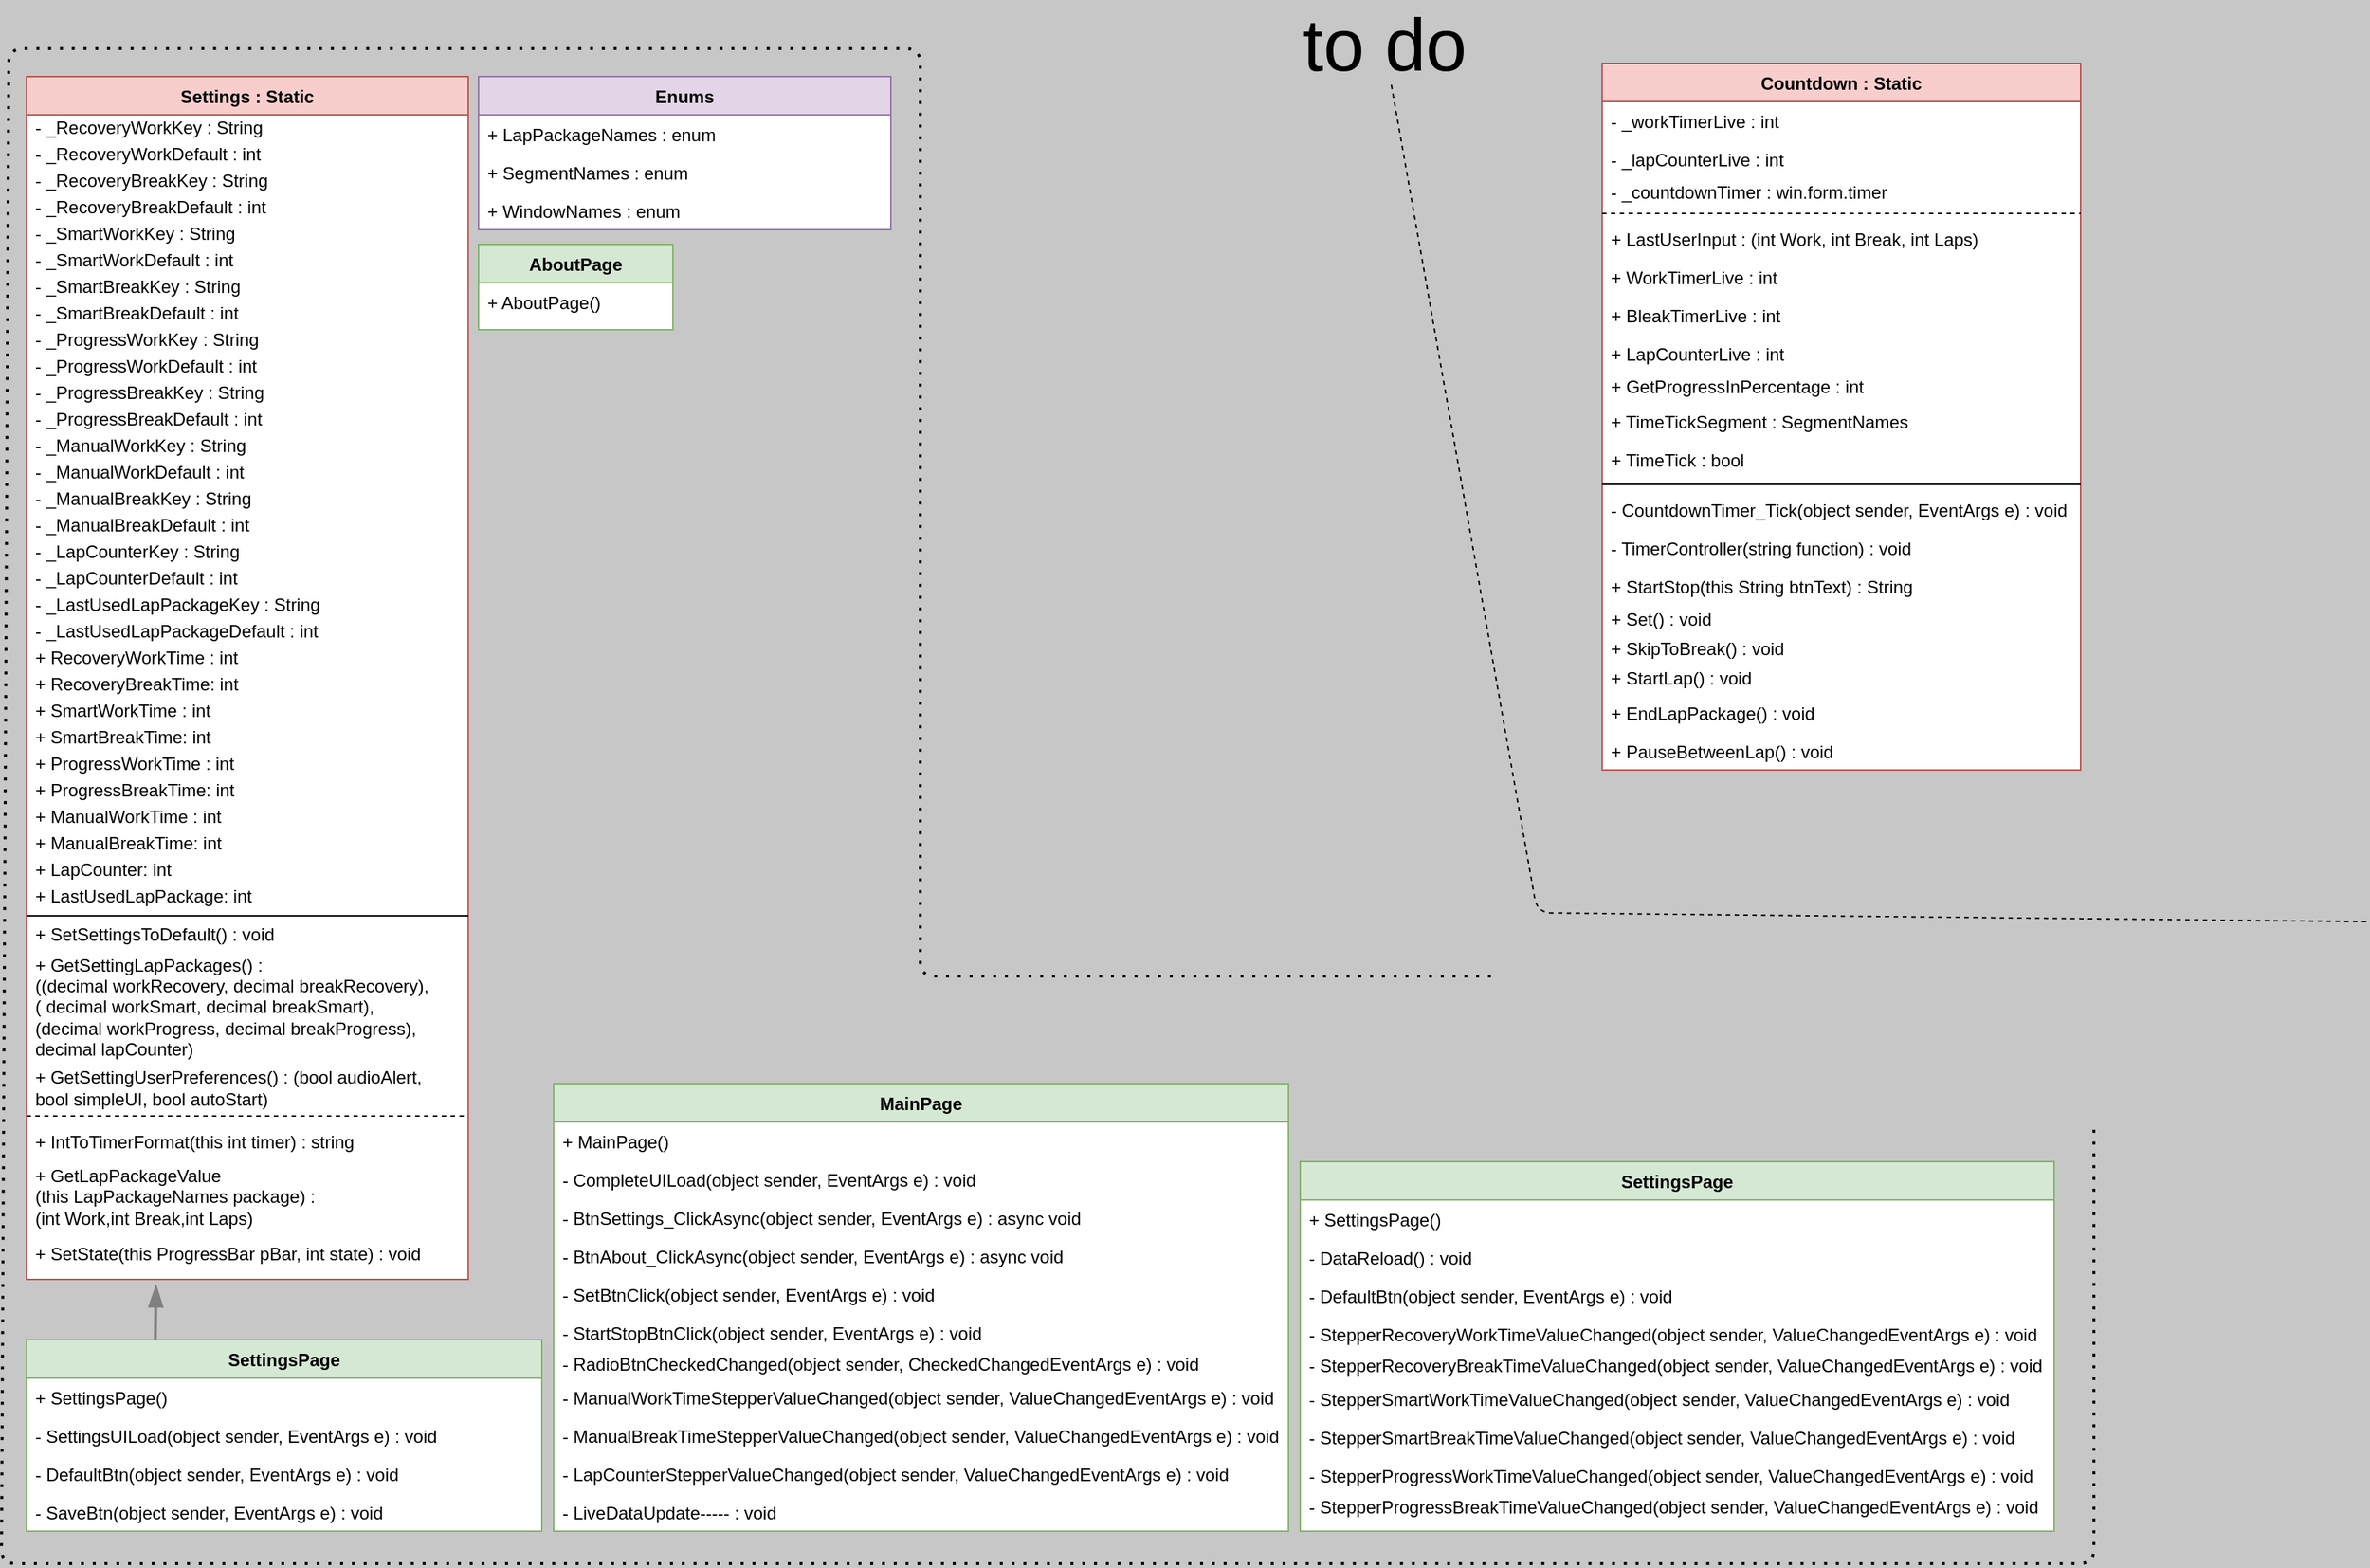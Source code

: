 <mxfile version="13.7.9" type="device"><diagram id="C5RBs43oDa-KdzZeNtuy" name="Page-1"><mxGraphModel dx="2031" dy="1189" grid="0" gridSize="10" guides="1" tooltips="1" connect="1" arrows="1" fold="1" page="1" pageScale="1" pageWidth="827" pageHeight="1169" background="#C7C7C7" math="0" shadow="0"><root><mxCell id="WIyWlLk6GJQsqaUBKTNV-0"/><mxCell id="WIyWlLk6GJQsqaUBKTNV-1" parent="WIyWlLk6GJQsqaUBKTNV-0"/><mxCell id="1Fa3BjGGjeZsi8jNejVQ-2" style="edgeStyle=none;rounded=1;orthogonalLoop=1;jettySize=auto;html=1;startArrow=blockThin;startFill=1;startSize=10;endArrow=none;endFill=0;entryX=0.25;entryY=0;entryDx=0;entryDy=0;strokeWidth=2;strokeColor=#808080;" parent="WIyWlLk6GJQsqaUBKTNV-1" target="TDlSjooiPWBQgM4AQJE7-4" edge="1"><mxGeometry relative="1" as="geometry"><mxPoint x="766" y="720" as="targetPoint"/><mxPoint x="122" y="881" as="sourcePoint"/><Array as="points"/></mxGeometry></mxCell><mxCell id="frjVxyY8k7iD953zZioV-0" value="" style="endArrow=none;dashed=1;html=1;dashPattern=1 3;strokeWidth=2;" parent="WIyWlLk6GJQsqaUBKTNV-1" edge="1"><mxGeometry width="50" height="50" relative="1" as="geometry"><mxPoint x="889" y="1070" as="sourcePoint"/><mxPoint x="894" y="1070" as="targetPoint"/><Array as="points"><mxPoint x="17" y="1070"/><mxPoint x="22" y="41"/><mxPoint x="641" y="41"/><mxPoint x="641" y="671"/><mxPoint x="1438" y="671"/><mxPoint x="1438" y="1070"/></Array></mxGeometry></mxCell><mxCell id="vd6RyBKA4b9eipw-zxAA-6" value="Enums" style="swimlane;fontStyle=1;align=center;verticalAlign=top;childLayout=stackLayout;horizontal=1;startSize=26;horizontalStack=0;resizeParent=1;resizeParentMax=0;resizeLast=0;collapsible=1;marginBottom=0;fillColor=#e1d5e7;strokeColor=#9673a6;swimlaneFillColor=#ffffff;" parent="WIyWlLk6GJQsqaUBKTNV-1" vertex="1"><mxGeometry x="341" y="60" width="280" height="104" as="geometry"/></mxCell><mxCell id="vd6RyBKA4b9eipw-zxAA-9" value="+ LapPackageNames : enum" style="text;strokeColor=none;fillColor=none;align=left;verticalAlign=top;spacingLeft=4;spacingRight=4;overflow=hidden;rotatable=0;points=[[0,0.5],[1,0.5]];portConstraint=eastwest;" parent="vd6RyBKA4b9eipw-zxAA-6" vertex="1"><mxGeometry y="26" width="280" height="26" as="geometry"/></mxCell><mxCell id="UNbunQpLfPteWl7xSB4U-0" value="+ SegmentNames : enum" style="text;strokeColor=none;fillColor=none;align=left;verticalAlign=top;spacingLeft=4;spacingRight=4;overflow=hidden;rotatable=0;points=[[0,0.5],[1,0.5]];portConstraint=eastwest;" parent="vd6RyBKA4b9eipw-zxAA-6" vertex="1"><mxGeometry y="52" width="280" height="26" as="geometry"/></mxCell><mxCell id="UNbunQpLfPteWl7xSB4U-1" value="+ WindowNames : enum" style="text;strokeColor=none;fillColor=none;align=left;verticalAlign=top;spacingLeft=4;spacingRight=4;overflow=hidden;rotatable=0;points=[[0,0.5],[1,0.5]];portConstraint=eastwest;" parent="vd6RyBKA4b9eipw-zxAA-6" vertex="1"><mxGeometry y="78" width="280" height="26" as="geometry"/></mxCell><mxCell id="vd6RyBKA4b9eipw-zxAA-0" value="Settings : Static" style="swimlane;fontStyle=1;align=center;verticalAlign=top;childLayout=stackLayout;horizontal=1;startSize=26;horizontalStack=0;resizeParent=1;resizeLast=0;collapsible=1;marginBottom=0;rounded=0;shadow=0;strokeWidth=1;fillColor=#f8cecc;strokeColor=#b85450;swimlaneFillColor=#ffffff;" parent="WIyWlLk6GJQsqaUBKTNV-1" vertex="1"><mxGeometry x="34" y="60" width="300" height="817" as="geometry"><mxRectangle x="340" y="380" width="170" height="26" as="alternateBounds"/></mxGeometry></mxCell><mxCell id="h8X6OyZKo7xQsBw2ePoi-1" value="- _RecoveryWorkKey : String" style="text;html=1;align=left;verticalAlign=middle;resizable=0;points=[];autosize=1;spacingLeft=4;" parent="vd6RyBKA4b9eipw-zxAA-0" vertex="1"><mxGeometry y="26" width="300" height="18" as="geometry"/></mxCell><mxCell id="h8X6OyZKo7xQsBw2ePoi-2" value="- _RecoveryWorkDefault : int" style="text;html=1;align=left;verticalAlign=middle;resizable=0;points=[];autosize=1;spacingLeft=4;" parent="vd6RyBKA4b9eipw-zxAA-0" vertex="1"><mxGeometry y="44" width="300" height="18" as="geometry"/></mxCell><mxCell id="h8X6OyZKo7xQsBw2ePoi-4" value="- _RecoveryBreakKey : String" style="text;html=1;align=left;verticalAlign=middle;resizable=0;points=[];autosize=1;spacingLeft=4;" parent="vd6RyBKA4b9eipw-zxAA-0" vertex="1"><mxGeometry y="62" width="300" height="18" as="geometry"/></mxCell><mxCell id="h8X6OyZKo7xQsBw2ePoi-3" value="- _RecoveryBreakDefault : int" style="text;html=1;align=left;verticalAlign=middle;resizable=0;points=[];autosize=1;spacingLeft=4;" parent="vd6RyBKA4b9eipw-zxAA-0" vertex="1"><mxGeometry y="80" width="300" height="18" as="geometry"/></mxCell><mxCell id="h8X6OyZKo7xQsBw2ePoi-8" value="- _SmartWorkKey : String" style="text;html=1;align=left;verticalAlign=middle;resizable=0;points=[];autosize=1;spacingLeft=4;" parent="vd6RyBKA4b9eipw-zxAA-0" vertex="1"><mxGeometry y="98" width="300" height="18" as="geometry"/></mxCell><mxCell id="h8X6OyZKo7xQsBw2ePoi-6" value="- _SmartWorkDefault : int" style="text;html=1;align=left;verticalAlign=middle;resizable=0;points=[];autosize=1;spacingLeft=4;" parent="vd6RyBKA4b9eipw-zxAA-0" vertex="1"><mxGeometry y="116" width="300" height="18" as="geometry"/></mxCell><mxCell id="h8X6OyZKo7xQsBw2ePoi-7" value="- _SmartBreakKey : String" style="text;html=1;align=left;verticalAlign=middle;resizable=0;points=[];autosize=1;spacingLeft=4;" parent="vd6RyBKA4b9eipw-zxAA-0" vertex="1"><mxGeometry y="134" width="300" height="18" as="geometry"/></mxCell><mxCell id="h8X6OyZKo7xQsBw2ePoi-5" value="- _SmartBreakDefault : int" style="text;html=1;align=left;verticalAlign=middle;resizable=0;points=[];autosize=1;spacingLeft=4;" parent="vd6RyBKA4b9eipw-zxAA-0" vertex="1"><mxGeometry y="152" width="300" height="18" as="geometry"/></mxCell><mxCell id="h8X6OyZKo7xQsBw2ePoi-9" value="- _ProgressWorkKey : String" style="text;html=1;align=left;verticalAlign=middle;resizable=0;points=[];autosize=1;spacingLeft=4;" parent="vd6RyBKA4b9eipw-zxAA-0" vertex="1"><mxGeometry y="170" width="300" height="18" as="geometry"/></mxCell><mxCell id="h8X6OyZKo7xQsBw2ePoi-10" value="- _ProgressWorkDefault : int" style="text;html=1;align=left;verticalAlign=middle;resizable=0;points=[];autosize=1;spacingLeft=4;" parent="vd6RyBKA4b9eipw-zxAA-0" vertex="1"><mxGeometry y="188" width="300" height="18" as="geometry"/></mxCell><mxCell id="h8X6OyZKo7xQsBw2ePoi-11" value="- _ProgressBreakKey : String" style="text;html=1;align=left;verticalAlign=middle;resizable=0;points=[];autosize=1;spacingLeft=4;" parent="vd6RyBKA4b9eipw-zxAA-0" vertex="1"><mxGeometry y="206" width="300" height="18" as="geometry"/></mxCell><mxCell id="h8X6OyZKo7xQsBw2ePoi-12" value="- _ProgressBreakDefault : int" style="text;html=1;align=left;verticalAlign=middle;resizable=0;points=[];autosize=1;spacingLeft=4;" parent="vd6RyBKA4b9eipw-zxAA-0" vertex="1"><mxGeometry y="224" width="300" height="18" as="geometry"/></mxCell><mxCell id="h8X6OyZKo7xQsBw2ePoi-13" value="- _ManualWorkKey : String" style="text;html=1;align=left;verticalAlign=middle;resizable=0;points=[];autosize=1;spacingLeft=4;" parent="vd6RyBKA4b9eipw-zxAA-0" vertex="1"><mxGeometry y="242" width="300" height="18" as="geometry"/></mxCell><mxCell id="h8X6OyZKo7xQsBw2ePoi-14" value="- _ManualWorkDefault : int" style="text;html=1;align=left;verticalAlign=middle;resizable=0;points=[];autosize=1;spacingLeft=4;" parent="vd6RyBKA4b9eipw-zxAA-0" vertex="1"><mxGeometry y="260" width="300" height="18" as="geometry"/></mxCell><mxCell id="h8X6OyZKo7xQsBw2ePoi-15" value="- _ManualBreakKey : String" style="text;html=1;align=left;verticalAlign=middle;resizable=0;points=[];autosize=1;spacingLeft=4;" parent="vd6RyBKA4b9eipw-zxAA-0" vertex="1"><mxGeometry y="278" width="300" height="18" as="geometry"/></mxCell><mxCell id="h8X6OyZKo7xQsBw2ePoi-16" value="- _ManualBreakDefault : int" style="text;html=1;align=left;verticalAlign=middle;resizable=0;points=[];autosize=1;spacingLeft=4;" parent="vd6RyBKA4b9eipw-zxAA-0" vertex="1"><mxGeometry y="296" width="300" height="18" as="geometry"/></mxCell><mxCell id="h8X6OyZKo7xQsBw2ePoi-22" value="- _LapCounterKey : String" style="text;html=1;align=left;verticalAlign=middle;resizable=0;points=[];autosize=1;spacingLeft=4;" parent="vd6RyBKA4b9eipw-zxAA-0" vertex="1"><mxGeometry y="314" width="300" height="18" as="geometry"/></mxCell><mxCell id="h8X6OyZKo7xQsBw2ePoi-21" value="- _LapCounterDefault : int" style="text;html=1;align=left;verticalAlign=middle;resizable=0;points=[];autosize=1;spacingLeft=4;" parent="vd6RyBKA4b9eipw-zxAA-0" vertex="1"><mxGeometry y="332" width="300" height="18" as="geometry"/></mxCell><mxCell id="h8X6OyZKo7xQsBw2ePoi-23" value="- _LastUsedLapPackageKey : String" style="text;html=1;align=left;verticalAlign=middle;resizable=0;points=[];autosize=1;spacingLeft=4;" parent="vd6RyBKA4b9eipw-zxAA-0" vertex="1"><mxGeometry y="350" width="300" height="18" as="geometry"/></mxCell><mxCell id="h8X6OyZKo7xQsBw2ePoi-24" value="- _LastUsedLapPackageDefault : int" style="text;html=1;align=left;verticalAlign=middle;resizable=0;points=[];autosize=1;spacingLeft=4;" parent="vd6RyBKA4b9eipw-zxAA-0" vertex="1"><mxGeometry y="368" width="300" height="18" as="geometry"/></mxCell><mxCell id="h8X6OyZKo7xQsBw2ePoi-26" value="+&amp;nbsp;RecoveryWorkTime : int" style="text;html=1;align=left;verticalAlign=middle;resizable=0;points=[];autosize=1;spacingLeft=4;" parent="vd6RyBKA4b9eipw-zxAA-0" vertex="1"><mxGeometry y="386" width="300" height="18" as="geometry"/></mxCell><mxCell id="h8X6OyZKo7xQsBw2ePoi-27" value="+&amp;nbsp;RecoveryBreakTime: int" style="text;html=1;align=left;verticalAlign=middle;resizable=0;points=[];autosize=1;spacingLeft=4;" parent="vd6RyBKA4b9eipw-zxAA-0" vertex="1"><mxGeometry y="404" width="300" height="18" as="geometry"/></mxCell><mxCell id="h8X6OyZKo7xQsBw2ePoi-30" value="+&amp;nbsp;SmartWorkTime : int" style="text;html=1;align=left;verticalAlign=middle;resizable=0;points=[];autosize=1;spacingLeft=4;" parent="vd6RyBKA4b9eipw-zxAA-0" vertex="1"><mxGeometry y="422" width="300" height="18" as="geometry"/></mxCell><mxCell id="h8X6OyZKo7xQsBw2ePoi-31" value="+&amp;nbsp;SmartBreakTime: int" style="text;html=1;align=left;verticalAlign=middle;resizable=0;points=[];autosize=1;spacingLeft=4;" parent="vd6RyBKA4b9eipw-zxAA-0" vertex="1"><mxGeometry y="440" width="300" height="18" as="geometry"/></mxCell><mxCell id="h8X6OyZKo7xQsBw2ePoi-32" value="+&amp;nbsp;ProgressWorkTime : int" style="text;html=1;align=left;verticalAlign=middle;resizable=0;points=[];autosize=1;spacingLeft=4;" parent="vd6RyBKA4b9eipw-zxAA-0" vertex="1"><mxGeometry y="458" width="300" height="18" as="geometry"/></mxCell><mxCell id="h8X6OyZKo7xQsBw2ePoi-33" value="+&amp;nbsp;ProgressBreakTime: int" style="text;html=1;align=left;verticalAlign=middle;resizable=0;points=[];autosize=1;spacingLeft=4;" parent="vd6RyBKA4b9eipw-zxAA-0" vertex="1"><mxGeometry y="476" width="300" height="18" as="geometry"/></mxCell><mxCell id="h8X6OyZKo7xQsBw2ePoi-36" value="+&amp;nbsp;ManualWorkTime : int" style="text;html=1;align=left;verticalAlign=middle;resizable=0;points=[];autosize=1;spacingLeft=4;" parent="vd6RyBKA4b9eipw-zxAA-0" vertex="1"><mxGeometry y="494" width="300" height="18" as="geometry"/></mxCell><mxCell id="h8X6OyZKo7xQsBw2ePoi-37" value="+&amp;nbsp;ManualBreakTime: int" style="text;html=1;align=left;verticalAlign=middle;resizable=0;points=[];autosize=1;spacingLeft=4;" parent="vd6RyBKA4b9eipw-zxAA-0" vertex="1"><mxGeometry y="512" width="300" height="18" as="geometry"/></mxCell><mxCell id="h8X6OyZKo7xQsBw2ePoi-38" value="+&amp;nbsp;LapCounter: int" style="text;html=1;align=left;verticalAlign=middle;resizable=0;points=[];autosize=1;spacingLeft=4;" parent="vd6RyBKA4b9eipw-zxAA-0" vertex="1"><mxGeometry y="530" width="300" height="18" as="geometry"/></mxCell><mxCell id="h8X6OyZKo7xQsBw2ePoi-39" value="+&amp;nbsp;LastUsedLapPackage: int" style="text;html=1;align=left;verticalAlign=middle;resizable=0;points=[];autosize=1;spacingLeft=4;" parent="vd6RyBKA4b9eipw-zxAA-0" vertex="1"><mxGeometry y="548" width="300" height="18" as="geometry"/></mxCell><mxCell id="h8X6OyZKo7xQsBw2ePoi-25" value="" style="line;strokeWidth=1;fillColor=none;align=left;verticalAlign=middle;spacingTop=-1;spacingLeft=3;spacingRight=3;rotatable=0;labelPosition=right;points=[];portConstraint=eastwest;" parent="vd6RyBKA4b9eipw-zxAA-0" vertex="1"><mxGeometry y="566" width="300" height="8" as="geometry"/></mxCell><mxCell id="vd6RyBKA4b9eipw-zxAA-4" value="+ SetSettingsToDefault() : void" style="text;html=1;align=left;verticalAlign=middle;resizable=0;points=[];autosize=1;spacingLeft=4;" parent="vd6RyBKA4b9eipw-zxAA-0" vertex="1"><mxGeometry y="574" width="300" height="18" as="geometry"/></mxCell><mxCell id="VKcZ2sNkpT7c6eWGwOus-0" value="+ GetSettingLapPackages() : &lt;br&gt;((decimal workRecovery, decimal breakRecovery),&amp;nbsp;&lt;br&gt;( decimal workSmart, decimal breakSmart),&amp;nbsp;&lt;br&gt;(decimal workProgress, decimal breakProgress),&amp;nbsp;&lt;br&gt;decimal lapCounter)" style="text;html=1;align=left;verticalAlign=middle;resizable=0;points=[];autosize=1;spacingLeft=4;" parent="vd6RyBKA4b9eipw-zxAA-0" vertex="1"><mxGeometry y="592" width="300" height="80" as="geometry"/></mxCell><mxCell id="VKcZ2sNkpT7c6eWGwOus-2" value="+ GetSettingUserPreferences() : (bool audioAlert, &lt;br&gt;bool simpleUI, bool autoStart)" style="text;html=1;align=left;verticalAlign=middle;resizable=0;points=[];autosize=1;spacingLeft=4;" parent="vd6RyBKA4b9eipw-zxAA-0" vertex="1"><mxGeometry y="672" width="300" height="30" as="geometry"/></mxCell><mxCell id="VKcZ2sNkpT7c6eWGwOus-3" value="" style="line;strokeWidth=1;fillColor=none;align=left;verticalAlign=middle;spacingTop=-1;spacingLeft=3;spacingRight=3;rotatable=0;labelPosition=right;points=[];portConstraint=eastwest;dashed=1;" parent="vd6RyBKA4b9eipw-zxAA-0" vertex="1"><mxGeometry y="702" width="300" height="8" as="geometry"/></mxCell><mxCell id="6ymHEJ4iD-8mJViH8neo-0" value="+ IntToTimerFormat(this int timer) : string" style="text;strokeColor=none;fillColor=none;align=left;verticalAlign=top;spacingLeft=4;spacingRight=4;overflow=hidden;rotatable=0;points=[[0,0.5],[1,0.5]];portConstraint=eastwest;" parent="vd6RyBKA4b9eipw-zxAA-0" vertex="1"><mxGeometry y="710" width="300" height="26" as="geometry"/></mxCell><mxCell id="vd6RyBKA4b9eipw-zxAA-5" value="+ GetLapPackageValue&lt;br&gt;(this LapPackageNames package) :&amp;nbsp;&lt;br&gt;(int Work,int Break,int Laps)" style="text;html=1;align=left;verticalAlign=middle;resizable=0;points=[];autosize=1;spacingLeft=4;" parent="vd6RyBKA4b9eipw-zxAA-0" vertex="1"><mxGeometry y="736" width="300" height="50" as="geometry"/></mxCell><mxCell id="9JZCh9WsrCJFamKK_w5d-4" value="+ SetState(this ProgressBar pBar, int state) : void" style="text;strokeColor=none;fillColor=none;align=left;verticalAlign=top;spacingLeft=4;spacingRight=4;overflow=hidden;rotatable=0;points=[[0,0.5],[1,0.5]];portConstraint=eastwest;" parent="vd6RyBKA4b9eipw-zxAA-0" vertex="1"><mxGeometry y="786" width="300" height="26" as="geometry"/></mxCell><mxCell id="TDlSjooiPWBQgM4AQJE7-4" value="SettingsPage" style="swimlane;fontStyle=1;align=center;verticalAlign=top;childLayout=stackLayout;horizontal=1;startSize=26;horizontalStack=0;resizeParent=1;resizeParentMax=0;resizeLast=0;collapsible=1;marginBottom=0;fillColor=#d5e8d4;strokeColor=#82b366;swimlaneFillColor=#ffffff;" parent="WIyWlLk6GJQsqaUBKTNV-1" vertex="1"><mxGeometry x="34" y="918" width="350" height="130" as="geometry"/></mxCell><mxCell id="nhXjIuXYmtEIptKRvakF-13" value="+ SettingsPage()" style="text;strokeColor=none;fillColor=none;align=left;verticalAlign=top;spacingLeft=4;spacingRight=4;overflow=hidden;rotatable=0;points=[[0,0.5],[1,0.5]];portConstraint=eastwest;" parent="TDlSjooiPWBQgM4AQJE7-4" vertex="1"><mxGeometry y="26" width="350" height="26" as="geometry"/></mxCell><mxCell id="nhXjIuXYmtEIptKRvakF-12" value="- SettingsUILoad(object sender, EventArgs e) : void" style="text;strokeColor=none;fillColor=none;align=left;verticalAlign=top;spacingLeft=4;spacingRight=4;overflow=hidden;rotatable=0;points=[[0,0.5],[1,0.5]];portConstraint=eastwest;" parent="TDlSjooiPWBQgM4AQJE7-4" vertex="1"><mxGeometry y="52" width="350" height="26" as="geometry"/></mxCell><mxCell id="TDlSjooiPWBQgM4AQJE7-7" value="- DefaultBtn(object sender, EventArgs e) : void" style="text;strokeColor=none;fillColor=none;align=left;verticalAlign=top;spacingLeft=4;spacingRight=4;overflow=hidden;rotatable=0;points=[[0,0.5],[1,0.5]];portConstraint=eastwest;" parent="TDlSjooiPWBQgM4AQJE7-4" vertex="1"><mxGeometry y="78" width="350" height="26" as="geometry"/></mxCell><mxCell id="TDlSjooiPWBQgM4AQJE7-8" value="- SaveBtn(object sender, EventArgs e) : void" style="text;strokeColor=none;fillColor=none;align=left;verticalAlign=top;spacingLeft=4;spacingRight=4;overflow=hidden;rotatable=0;points=[[0,0.5],[1,0.5]];portConstraint=eastwest;" parent="TDlSjooiPWBQgM4AQJE7-4" vertex="1"><mxGeometry y="104" width="350" height="26" as="geometry"/></mxCell><mxCell id="RWEnYsdBZZJ7qmTsKeK1-28" value="AboutPage" style="swimlane;fontStyle=1;align=center;verticalAlign=top;childLayout=stackLayout;horizontal=1;startSize=26;horizontalStack=0;resizeParent=1;resizeLast=0;collapsible=1;marginBottom=0;rounded=0;shadow=0;strokeWidth=1;fillColor=#d5e8d4;strokeColor=#82b366;swimlaneFillColor=#ffffff;" vertex="1" parent="WIyWlLk6GJQsqaUBKTNV-1"><mxGeometry x="341" y="174" width="132" height="58" as="geometry"><mxRectangle x="130" y="380" width="160" height="26" as="alternateBounds"/></mxGeometry></mxCell><mxCell id="RWEnYsdBZZJ7qmTsKeK1-29" value="+ AboutPage()" style="text;strokeColor=none;fillColor=none;align=left;verticalAlign=top;spacingLeft=4;spacingRight=4;overflow=hidden;rotatable=0;points=[[0,0.5],[1,0.5]];portConstraint=eastwest;fontStyle=0" vertex="1" parent="RWEnYsdBZZJ7qmTsKeK1-28"><mxGeometry y="26" width="132" height="26" as="geometry"/></mxCell><mxCell id="RWEnYsdBZZJ7qmTsKeK1-0" value="MainPage" style="swimlane;fontStyle=1;align=center;verticalAlign=top;childLayout=stackLayout;horizontal=1;startSize=26;horizontalStack=0;resizeParent=1;resizeLast=0;collapsible=1;marginBottom=0;rounded=0;shadow=0;strokeWidth=1;fillColor=#d5e8d4;strokeColor=#82b366;swimlaneFillColor=#ffffff;" vertex="1" parent="WIyWlLk6GJQsqaUBKTNV-1"><mxGeometry x="392" y="744" width="499" height="304" as="geometry"><mxRectangle x="130" y="380" width="160" height="26" as="alternateBounds"/></mxGeometry></mxCell><mxCell id="RWEnYsdBZZJ7qmTsKeK1-3" value="+ MainPage()" style="text;strokeColor=none;fillColor=none;align=left;verticalAlign=top;spacingLeft=4;spacingRight=4;overflow=hidden;rotatable=0;points=[[0,0.5],[1,0.5]];portConstraint=eastwest;fontStyle=0" vertex="1" parent="RWEnYsdBZZJ7qmTsKeK1-0"><mxGeometry y="26" width="499" height="26" as="geometry"/></mxCell><mxCell id="RWEnYsdBZZJ7qmTsKeK1-4" value="- CompleteUILoad(object sender, EventArgs e) : void" style="text;strokeColor=none;fillColor=none;align=left;verticalAlign=top;spacingLeft=4;spacingRight=4;overflow=hidden;rotatable=0;points=[[0,0.5],[1,0.5]];portConstraint=eastwest;fontStyle=0" vertex="1" parent="RWEnYsdBZZJ7qmTsKeK1-0"><mxGeometry y="52" width="499" height="26" as="geometry"/></mxCell><mxCell id="RWEnYsdBZZJ7qmTsKeK1-38" value="- BtnSettings_ClickAsync(object sender, EventArgs e) : async void" style="text;strokeColor=none;fillColor=none;align=left;verticalAlign=top;spacingLeft=4;spacingRight=4;overflow=hidden;rotatable=0;points=[[0,0.5],[1,0.5]];portConstraint=eastwest;" vertex="1" parent="RWEnYsdBZZJ7qmTsKeK1-0"><mxGeometry y="78" width="499" height="26" as="geometry"/></mxCell><mxCell id="RWEnYsdBZZJ7qmTsKeK1-40" value="- BtnAbout_ClickAsync(object sender, EventArgs e) : async void" style="text;strokeColor=none;fillColor=none;align=left;verticalAlign=top;spacingLeft=4;spacingRight=4;overflow=hidden;rotatable=0;points=[[0,0.5],[1,0.5]];portConstraint=eastwest;" vertex="1" parent="RWEnYsdBZZJ7qmTsKeK1-0"><mxGeometry y="104" width="499" height="26" as="geometry"/></mxCell><mxCell id="RWEnYsdBZZJ7qmTsKeK1-5" value="- SetBtnClick(object sender, EventArgs e) : void" style="text;strokeColor=none;fillColor=none;align=left;verticalAlign=top;spacingLeft=4;spacingRight=4;overflow=hidden;rotatable=0;points=[[0,0.5],[1,0.5]];portConstraint=eastwest;" vertex="1" parent="RWEnYsdBZZJ7qmTsKeK1-0"><mxGeometry y="130" width="499" height="26" as="geometry"/></mxCell><mxCell id="RWEnYsdBZZJ7qmTsKeK1-6" value="- StartStopBtnClick(object sender, EventArgs e) : void" style="text;strokeColor=none;fillColor=none;align=left;verticalAlign=top;spacingLeft=4;spacingRight=4;overflow=hidden;rotatable=0;points=[[0,0.5],[1,0.5]];portConstraint=eastwest;" vertex="1" parent="RWEnYsdBZZJ7qmTsKeK1-0"><mxGeometry y="156" width="499" height="26" as="geometry"/></mxCell><mxCell id="RWEnYsdBZZJ7qmTsKeK1-7" value="- RadioBtnCheckedChanged(object sender, CheckedChangedEventArgs e) : void" style="text;html=1;align=left;verticalAlign=middle;resizable=0;points=[];autosize=1;spacingLeft=4;" vertex="1" parent="RWEnYsdBZZJ7qmTsKeK1-0"><mxGeometry y="182" width="499" height="18" as="geometry"/></mxCell><mxCell id="RWEnYsdBZZJ7qmTsKeK1-8" value="- ManualWorkTimeStepperValueChanged(object sender, ValueChangedEventArgs e) : void" style="text;strokeColor=none;fillColor=none;align=left;verticalAlign=top;spacingLeft=4;spacingRight=4;overflow=hidden;rotatable=0;points=[[0,0.5],[1,0.5]];portConstraint=eastwest;" vertex="1" parent="RWEnYsdBZZJ7qmTsKeK1-0"><mxGeometry y="200" width="499" height="26" as="geometry"/></mxCell><mxCell id="RWEnYsdBZZJ7qmTsKeK1-13" value="- ManualBreakTimeStepperValueChanged(object sender, ValueChangedEventArgs e) : void" style="text;strokeColor=none;fillColor=none;align=left;verticalAlign=top;spacingLeft=4;spacingRight=4;overflow=hidden;rotatable=0;points=[[0,0.5],[1,0.5]];portConstraint=eastwest;" vertex="1" parent="RWEnYsdBZZJ7qmTsKeK1-0"><mxGeometry y="226" width="499" height="26" as="geometry"/></mxCell><mxCell id="RWEnYsdBZZJ7qmTsKeK1-14" value="- LapCounterStepperValueChanged(object sender, ValueChangedEventArgs e) : void" style="text;strokeColor=none;fillColor=none;align=left;verticalAlign=top;spacingLeft=4;spacingRight=4;overflow=hidden;rotatable=0;points=[[0,0.5],[1,0.5]];portConstraint=eastwest;" vertex="1" parent="RWEnYsdBZZJ7qmTsKeK1-0"><mxGeometry y="252" width="499" height="26" as="geometry"/></mxCell><mxCell id="RWEnYsdBZZJ7qmTsKeK1-9" value="- LiveDataUpdate----- : void" style="text;strokeColor=none;fillColor=none;align=left;verticalAlign=top;spacingLeft=4;spacingRight=4;overflow=hidden;rotatable=0;points=[[0,0.5],[1,0.5]];portConstraint=eastwest;" vertex="1" parent="RWEnYsdBZZJ7qmTsKeK1-0"><mxGeometry y="278" width="499" height="26" as="geometry"/></mxCell><mxCell id="RWEnYsdBZZJ7qmTsKeK1-15" value="SettingsPage" style="swimlane;fontStyle=1;align=center;verticalAlign=top;childLayout=stackLayout;horizontal=1;startSize=26;horizontalStack=0;resizeParent=1;resizeLast=0;collapsible=1;marginBottom=0;rounded=0;shadow=0;strokeWidth=1;fillColor=#d5e8d4;strokeColor=#82b366;swimlaneFillColor=#ffffff;" vertex="1" parent="WIyWlLk6GJQsqaUBKTNV-1"><mxGeometry x="899" y="797" width="512" height="251" as="geometry"><mxRectangle x="130" y="380" width="160" height="26" as="alternateBounds"/></mxGeometry></mxCell><mxCell id="RWEnYsdBZZJ7qmTsKeK1-18" value="+ SettingsPage()" style="text;strokeColor=none;fillColor=none;align=left;verticalAlign=top;spacingLeft=4;spacingRight=4;overflow=hidden;rotatable=0;points=[[0,0.5],[1,0.5]];portConstraint=eastwest;fontStyle=0" vertex="1" parent="RWEnYsdBZZJ7qmTsKeK1-15"><mxGeometry y="26" width="512" height="26" as="geometry"/></mxCell><mxCell id="RWEnYsdBZZJ7qmTsKeK1-19" value="- DataReload() : void" style="text;strokeColor=none;fillColor=none;align=left;verticalAlign=top;spacingLeft=4;spacingRight=4;overflow=hidden;rotatable=0;points=[[0,0.5],[1,0.5]];portConstraint=eastwest;fontStyle=0" vertex="1" parent="RWEnYsdBZZJ7qmTsKeK1-15"><mxGeometry y="52" width="512" height="26" as="geometry"/></mxCell><mxCell id="RWEnYsdBZZJ7qmTsKeK1-20" value="- DefaultBtn(object sender, EventArgs e) : void" style="text;strokeColor=none;fillColor=none;align=left;verticalAlign=top;spacingLeft=4;spacingRight=4;overflow=hidden;rotatable=0;points=[[0,0.5],[1,0.5]];portConstraint=eastwest;" vertex="1" parent="RWEnYsdBZZJ7qmTsKeK1-15"><mxGeometry y="78" width="512" height="26" as="geometry"/></mxCell><mxCell id="RWEnYsdBZZJ7qmTsKeK1-21" value="- StepperRecoveryWorkTimeValueChanged(object sender, ValueChangedEventArgs e) : void" style="text;strokeColor=none;fillColor=none;align=left;verticalAlign=top;spacingLeft=4;spacingRight=4;overflow=hidden;rotatable=0;points=[[0,0.5],[1,0.5]];portConstraint=eastwest;" vertex="1" parent="RWEnYsdBZZJ7qmTsKeK1-15"><mxGeometry y="104" width="512" height="26" as="geometry"/></mxCell><mxCell id="RWEnYsdBZZJ7qmTsKeK1-22" value="- StepperRecoveryBreakTimeValueChanged(object sender, ValueChangedEventArgs e) : void" style="text;html=1;align=left;verticalAlign=middle;resizable=0;points=[];autosize=1;spacingLeft=4;" vertex="1" parent="RWEnYsdBZZJ7qmTsKeK1-15"><mxGeometry y="130" width="512" height="18" as="geometry"/></mxCell><mxCell id="RWEnYsdBZZJ7qmTsKeK1-23" value="- StepperSmartWorkTimeValueChanged(object sender, ValueChangedEventArgs e) : void" style="text;strokeColor=none;fillColor=none;align=left;verticalAlign=top;spacingLeft=4;spacingRight=4;overflow=hidden;rotatable=0;points=[[0,0.5],[1,0.5]];portConstraint=eastwest;" vertex="1" parent="RWEnYsdBZZJ7qmTsKeK1-15"><mxGeometry y="148" width="512" height="26" as="geometry"/></mxCell><mxCell id="RWEnYsdBZZJ7qmTsKeK1-24" value="- StepperSmartBreakTimeValueChanged(object sender, ValueChangedEventArgs e) : void" style="text;strokeColor=none;fillColor=none;align=left;verticalAlign=top;spacingLeft=4;spacingRight=4;overflow=hidden;rotatable=0;points=[[0,0.5],[1,0.5]];portConstraint=eastwest;" vertex="1" parent="RWEnYsdBZZJ7qmTsKeK1-15"><mxGeometry y="174" width="512" height="26" as="geometry"/></mxCell><mxCell id="RWEnYsdBZZJ7qmTsKeK1-25" value="- StepperProgressWorkTimeValueChanged(object sender, ValueChangedEventArgs e) : void" style="text;strokeColor=none;fillColor=none;align=left;verticalAlign=top;spacingLeft=4;spacingRight=4;overflow=hidden;rotatable=0;points=[[0,0.5],[1,0.5]];portConstraint=eastwest;" vertex="1" parent="RWEnYsdBZZJ7qmTsKeK1-15"><mxGeometry y="200" width="512" height="26" as="geometry"/></mxCell><mxCell id="RWEnYsdBZZJ7qmTsKeK1-26" value="- StepperProgressBreakTimeValueChanged(object sender, ValueChangedEventArgs e) : void" style="text;html=1;align=left;verticalAlign=middle;resizable=0;points=[];autosize=1;spacingLeft=4;" vertex="1" parent="RWEnYsdBZZJ7qmTsKeK1-15"><mxGeometry y="226" width="512" height="18" as="geometry"/></mxCell><mxCell id="RWEnYsdBZZJ7qmTsKeK1-41" value="" style="endArrow=none;dashed=1;html=1;" edge="1" parent="WIyWlLk6GJQsqaUBKTNV-1" target="RWEnYsdBZZJ7qmTsKeK1-42"><mxGeometry width="50" height="50" relative="1" as="geometry"><mxPoint x="1623" y="634" as="sourcePoint"/><mxPoint x="1055" y="41" as="targetPoint"/><Array as="points"><mxPoint x="1060" y="628"/></Array></mxGeometry></mxCell><mxCell id="zb1-mDT2aeVJdO2hmaLs-13" value="Countdown : Static" style="swimlane;fontStyle=1;align=center;verticalAlign=top;childLayout=stackLayout;horizontal=1;startSize=26;horizontalStack=0;resizeParent=1;resizeParentMax=0;resizeLast=0;collapsible=1;marginBottom=0;fillColor=#f8cecc;strokeColor=#b85450;swimlaneFillColor=#ffffff;" parent="WIyWlLk6GJQsqaUBKTNV-1" vertex="1"><mxGeometry x="1104" y="51" width="325" height="480" as="geometry"/></mxCell><mxCell id="zb1-mDT2aeVJdO2hmaLs-14" value="- _workTimerLive : int" style="text;strokeColor=none;fillColor=none;align=left;verticalAlign=top;spacingLeft=4;spacingRight=4;overflow=hidden;rotatable=0;points=[[0,0.5],[1,0.5]];portConstraint=eastwest;" parent="zb1-mDT2aeVJdO2hmaLs-13" vertex="1"><mxGeometry y="26" width="325" height="26" as="geometry"/></mxCell><mxCell id="zb1-mDT2aeVJdO2hmaLs-19" value="- _lapCounterLive : int" style="text;strokeColor=none;fillColor=none;align=left;verticalAlign=top;spacingLeft=4;spacingRight=4;overflow=hidden;rotatable=0;points=[[0,0.5],[1,0.5]];portConstraint=eastwest;" parent="zb1-mDT2aeVJdO2hmaLs-13" vertex="1"><mxGeometry y="52" width="325" height="26" as="geometry"/></mxCell><mxCell id="t-2xRYr0EiAx8l8_T9iQ-3" value="- _countdownTimer :&amp;nbsp;win.form.timer" style="text;html=1;align=left;verticalAlign=middle;resizable=0;points=[];autosize=1;fillColor=none;spacingLeft=4;" parent="zb1-mDT2aeVJdO2hmaLs-13" vertex="1"><mxGeometry y="78" width="325" height="20" as="geometry"/></mxCell><mxCell id="F6bZA-O5dly2ChS-QcMq-0" value="" style="line;strokeWidth=1;fillColor=none;align=left;verticalAlign=middle;spacingTop=-1;spacingLeft=3;spacingRight=3;rotatable=0;labelPosition=right;points=[];portConstraint=eastwest;dashed=1;" parent="zb1-mDT2aeVJdO2hmaLs-13" vertex="1"><mxGeometry y="98" width="325" height="8" as="geometry"/></mxCell><mxCell id="zb1-mDT2aeVJdO2hmaLs-1" value="+ LastUserInput : (int Work, int Break, int Laps)" style="text;strokeColor=none;fillColor=none;align=left;verticalAlign=top;spacingLeft=4;spacingRight=4;overflow=hidden;rotatable=0;points=[[0,0.5],[1,0.5]];portConstraint=eastwest;" parent="zb1-mDT2aeVJdO2hmaLs-13" vertex="1"><mxGeometry y="106" width="325" height="26" as="geometry"/></mxCell><mxCell id="t-2xRYr0EiAx8l8_T9iQ-1" value="+ WorkTimerLive : int" style="text;strokeColor=none;fillColor=none;align=left;verticalAlign=top;spacingLeft=4;spacingRight=4;overflow=hidden;rotatable=0;points=[[0,0.5],[1,0.5]];portConstraint=eastwest;" parent="zb1-mDT2aeVJdO2hmaLs-13" vertex="1"><mxGeometry y="132" width="325" height="26" as="geometry"/></mxCell><mxCell id="zb1-mDT2aeVJdO2hmaLs-18" value="+ BleakTimerLive : int" style="text;strokeColor=none;fillColor=none;align=left;verticalAlign=top;spacingLeft=4;spacingRight=4;overflow=hidden;rotatable=0;points=[[0,0.5],[1,0.5]];portConstraint=eastwest;" parent="zb1-mDT2aeVJdO2hmaLs-13" vertex="1"><mxGeometry y="158" width="325" height="26" as="geometry"/></mxCell><mxCell id="t-2xRYr0EiAx8l8_T9iQ-0" value="+ LapCounterLive : int" style="text;strokeColor=none;fillColor=none;align=left;verticalAlign=top;spacingLeft=4;spacingRight=4;overflow=hidden;rotatable=0;points=[[0,0.5],[1,0.5]];portConstraint=eastwest;" parent="zb1-mDT2aeVJdO2hmaLs-13" vertex="1"><mxGeometry y="184" width="325" height="26" as="geometry"/></mxCell><mxCell id="t-2xRYr0EiAx8l8_T9iQ-2" value="+ GetProgressInPercentage : int" style="text;html=1;align=left;verticalAlign=middle;resizable=0;points=[];autosize=1;fillColor=none;spacingLeft=4;" parent="zb1-mDT2aeVJdO2hmaLs-13" vertex="1"><mxGeometry y="210" width="325" height="20" as="geometry"/></mxCell><mxCell id="zb1-mDT2aeVJdO2hmaLs-20" value="+ TimeTickSegment : SegmentNames" style="text;strokeColor=none;fillColor=none;align=left;verticalAlign=top;spacingLeft=4;spacingRight=4;overflow=hidden;rotatable=0;points=[[0,0.5],[1,0.5]];portConstraint=eastwest;" parent="zb1-mDT2aeVJdO2hmaLs-13" vertex="1"><mxGeometry y="230" width="325" height="26" as="geometry"/></mxCell><mxCell id="kVjVc2NXkMHBs-m5RB2y-0" value="+ TimeTick : bool" style="text;strokeColor=none;fillColor=none;align=left;verticalAlign=top;spacingLeft=4;spacingRight=4;overflow=hidden;rotatable=0;points=[[0,0.5],[1,0.5]];portConstraint=eastwest;" parent="zb1-mDT2aeVJdO2hmaLs-13" vertex="1"><mxGeometry y="256" width="325" height="26" as="geometry"/></mxCell><mxCell id="zb1-mDT2aeVJdO2hmaLs-15" value="" style="line;strokeWidth=1;fillColor=none;align=left;verticalAlign=middle;spacingTop=-1;spacingLeft=3;spacingRight=3;rotatable=0;labelPosition=right;points=[];portConstraint=eastwest;" parent="zb1-mDT2aeVJdO2hmaLs-13" vertex="1"><mxGeometry y="282" width="325" height="8" as="geometry"/></mxCell><mxCell id="zb1-mDT2aeVJdO2hmaLs-16" value="- CountdownTimer_Tick(object sender, EventArgs e) : void" style="text;strokeColor=none;fillColor=none;align=left;verticalAlign=top;spacingLeft=4;spacingRight=4;overflow=hidden;rotatable=0;points=[[0,0.5],[1,0.5]];portConstraint=eastwest;spacing=2;" parent="zb1-mDT2aeVJdO2hmaLs-13" vertex="1"><mxGeometry y="290" width="325" height="26" as="geometry"/></mxCell><mxCell id="zb1-mDT2aeVJdO2hmaLs-17" value="- TimerController(string function) : void&#10;" style="text;strokeColor=none;fillColor=none;align=left;verticalAlign=top;spacingLeft=4;spacingRight=4;overflow=hidden;rotatable=0;points=[[0,0.5],[1,0.5]];portConstraint=eastwest;spacing=2;" parent="zb1-mDT2aeVJdO2hmaLs-13" vertex="1"><mxGeometry y="316" width="325" height="26" as="geometry"/></mxCell><mxCell id="zb1-mDT2aeVJdO2hmaLs-3" value="+ StartStop(this String btnText) : String&#10;" style="text;strokeColor=none;fillColor=none;align=left;verticalAlign=top;spacingLeft=4;spacingRight=4;overflow=hidden;rotatable=0;points=[[0,0.5],[1,0.5]];portConstraint=eastwest;spacing=2;" parent="zb1-mDT2aeVJdO2hmaLs-13" vertex="1"><mxGeometry y="342" width="325" height="26" as="geometry"/></mxCell><mxCell id="zb1-mDT2aeVJdO2hmaLs-8" value="+ Set() : void" style="text;html=1;align=left;verticalAlign=middle;resizable=0;points=[];autosize=1;spacingLeft=4;spacing=2;" parent="zb1-mDT2aeVJdO2hmaLs-13" vertex="1"><mxGeometry y="368" width="325" height="20" as="geometry"/></mxCell><mxCell id="zb1-mDT2aeVJdO2hmaLs-9" value="+ SkipToBreak() : void" style="text;html=1;align=left;verticalAlign=middle;resizable=0;points=[];autosize=1;spacingLeft=4;spacing=2;" parent="zb1-mDT2aeVJdO2hmaLs-13" vertex="1"><mxGeometry y="388" width="325" height="20" as="geometry"/></mxCell><mxCell id="zb1-mDT2aeVJdO2hmaLs-10" value="+ StartLap() : void" style="text;html=1;align=left;verticalAlign=middle;resizable=0;points=[];autosize=1;spacingLeft=4;spacing=2;" parent="zb1-mDT2aeVJdO2hmaLs-13" vertex="1"><mxGeometry y="408" width="325" height="20" as="geometry"/></mxCell><mxCell id="zb1-mDT2aeVJdO2hmaLs-11" value="+ EndLapPackage() : void" style="text;strokeColor=none;fillColor=none;align=left;verticalAlign=top;spacingLeft=4;spacingRight=4;overflow=hidden;rotatable=0;points=[[0,0.5],[1,0.5]];portConstraint=eastwest;spacing=2;" parent="zb1-mDT2aeVJdO2hmaLs-13" vertex="1"><mxGeometry y="428" width="325" height="26" as="geometry"/></mxCell><mxCell id="zb1-mDT2aeVJdO2hmaLs-12" value="+ PauseBetweenLap() : void" style="text;strokeColor=none;fillColor=none;align=left;verticalAlign=top;spacingLeft=4;spacingRight=4;overflow=hidden;rotatable=0;points=[[0,0.5],[1,0.5]];portConstraint=eastwest;spacing=2;" parent="zb1-mDT2aeVJdO2hmaLs-13" vertex="1"><mxGeometry y="454" width="325" height="26" as="geometry"/></mxCell><mxCell id="RWEnYsdBZZJ7qmTsKeK1-42" value="to do" style="text;html=1;strokeColor=none;fillColor=none;align=center;verticalAlign=middle;rounded=0;fontSize=50;" vertex="1" parent="WIyWlLk6GJQsqaUBKTNV-1"><mxGeometry x="891" y="11" width="130" height="54" as="geometry"/></mxCell></root></mxGraphModel></diagram></mxfile>